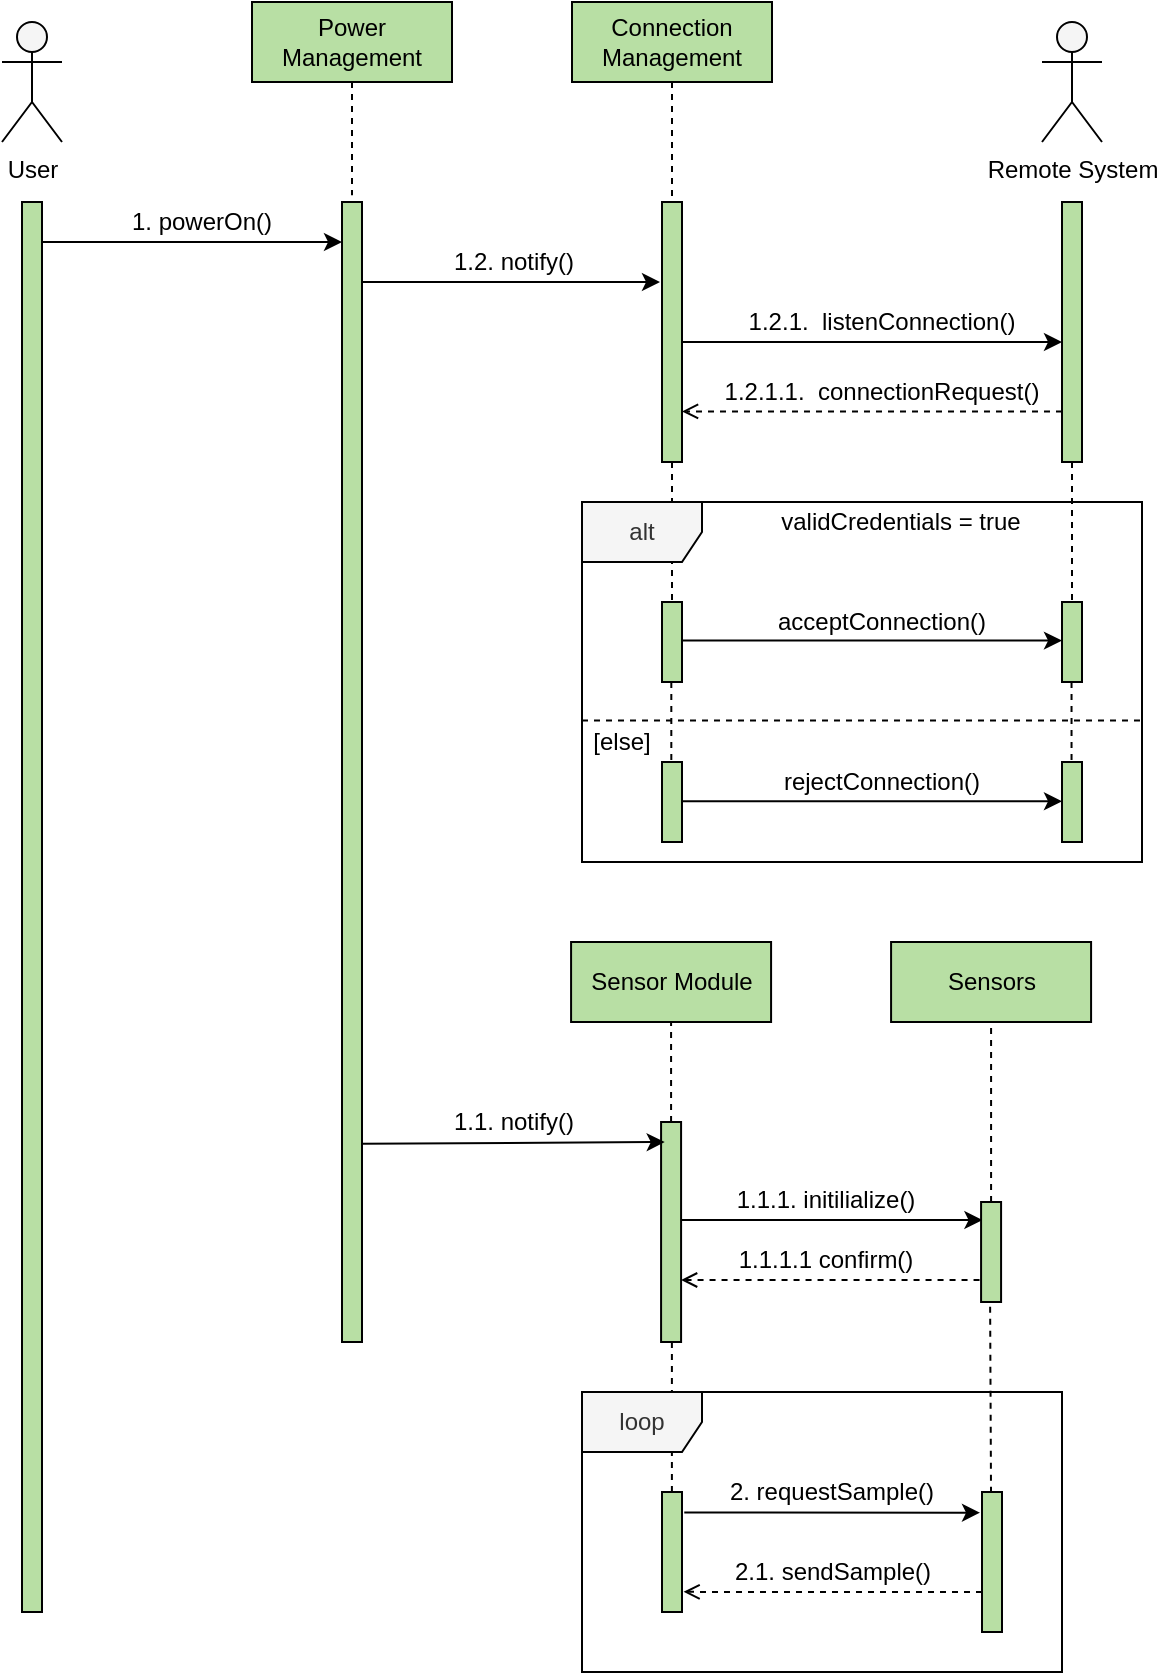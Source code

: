 <mxfile version="13.8.8" type="device" pages="2"><diagram id="kgpKYQtTHZ0yAKxKKP6v" name="1"><mxGraphModel dx="991" dy="767" grid="1" gridSize="10" guides="1" tooltips="1" connect="1" arrows="1" fold="1" page="1" pageScale="1" pageWidth="850" pageHeight="1100" math="0" shadow="0"><root><mxCell id="0"/><mxCell id="1" parent="0"/><mxCell id="dgh72chu5TifOmgAorw7-15" style="rounded=0;orthogonalLoop=1;jettySize=auto;html=1;dashed=1;endArrow=none;endFill=0;" parent="1" source="inBdYmP9mK_ifacvA4f5-33" target="dgh72chu5TifOmgAorw7-14" edge="1"><mxGeometry relative="1" as="geometry"/></mxCell><mxCell id="dgh72chu5TifOmgAorw7-16" style="edgeStyle=none;rounded=0;orthogonalLoop=1;jettySize=auto;html=1;dashed=1;endArrow=none;endFill=0;" parent="1" source="inBdYmP9mK_ifacvA4f5-25" target="dgh72chu5TifOmgAorw7-13" edge="1"><mxGeometry relative="1" as="geometry"/></mxCell><mxCell id="dgh72chu5TifOmgAorw7-10" style="rounded=0;orthogonalLoop=1;jettySize=auto;html=1;endArrow=classic;endFill=1;" parent="1" edge="1"><mxGeometry relative="1" as="geometry"><mxPoint x="660" y="255" as="targetPoint"/><mxPoint x="470" y="255" as="sourcePoint"/></mxGeometry></mxCell><mxCell id="inBdYmP9mK_ifacvA4f5-134" value="alt" style="shape=umlFrame;whiteSpace=wrap;html=1;fillColor=#f5f5f5;fontColor=#333333;" parent="1" vertex="1"><mxGeometry x="420" y="335" width="280" height="180" as="geometry"/></mxCell><mxCell id="inBdYmP9mK_ifacvA4f5-33" value="" style="points=[];perimeter=orthogonalPerimeter;rounded=0;shadow=0;strokeWidth=1;fillColor=#B8DFA4;" parent="1" vertex="1"><mxGeometry x="660" y="185" width="10" height="130" as="geometry"/></mxCell><mxCell id="inBdYmP9mK_ifacvA4f5-25" value="" style="points=[];perimeter=orthogonalPerimeter;rounded=0;shadow=0;strokeWidth=1;fillColor=#B8DFA4;" parent="1" vertex="1"><mxGeometry x="460" y="185" width="10" height="130" as="geometry"/></mxCell><mxCell id="inBdYmP9mK_ifacvA4f5-2" value="" style="points=[];perimeter=orthogonalPerimeter;rounded=0;shadow=0;strokeWidth=1;fillColor=#B8DFA4;" parent="1" vertex="1"><mxGeometry x="140" y="185" width="10" height="705" as="geometry"/></mxCell><mxCell id="inBdYmP9mK_ifacvA4f5-3" value="User" style="shape=umlActor;verticalLabelPosition=bottom;verticalAlign=top;html=1;outlineConnect=0;fillColor=#F5F5F5;" parent="1" vertex="1"><mxGeometry x="130" y="95" width="30" height="60" as="geometry"/></mxCell><mxCell id="inBdYmP9mK_ifacvA4f5-28" style="rounded=0;orthogonalLoop=1;jettySize=auto;html=1;endArrow=classic;endFill=1;" parent="1" edge="1"><mxGeometry relative="1" as="geometry"><mxPoint x="459" y="225" as="targetPoint"/><mxPoint x="310" y="225" as="sourcePoint"/></mxGeometry></mxCell><mxCell id="inBdYmP9mK_ifacvA4f5-4" value="" style="points=[];perimeter=orthogonalPerimeter;rounded=0;shadow=0;strokeWidth=1;fillColor=#B8DFA4;" parent="1" vertex="1"><mxGeometry x="300" y="185" width="10" height="570" as="geometry"/></mxCell><mxCell id="inBdYmP9mK_ifacvA4f5-5" value="" style="endArrow=classic;html=1;" parent="1" source="inBdYmP9mK_ifacvA4f5-2" edge="1"><mxGeometry width="50" height="50" relative="1" as="geometry"><mxPoint x="250" y="255" as="sourcePoint"/><mxPoint x="300" y="205" as="targetPoint"/></mxGeometry></mxCell><mxCell id="inBdYmP9mK_ifacvA4f5-6" value="1. powerOn()" style="text;html=1;strokeColor=none;fillColor=none;align=center;verticalAlign=middle;whiteSpace=wrap;rounded=0;" parent="1" vertex="1"><mxGeometry x="170" y="185" width="120" height="20" as="geometry"/></mxCell><mxCell id="inBdYmP9mK_ifacvA4f5-24" style="edgeStyle=orthogonalEdgeStyle;rounded=0;orthogonalLoop=1;jettySize=auto;html=1;entryX=0.5;entryY=-0.006;entryDx=0;entryDy=0;entryPerimeter=0;dashed=1;endArrow=none;endFill=0;" parent="1" source="inBdYmP9mK_ifacvA4f5-21" target="inBdYmP9mK_ifacvA4f5-4" edge="1"><mxGeometry relative="1" as="geometry"/></mxCell><mxCell id="inBdYmP9mK_ifacvA4f5-21" value="Power Management" style="rounded=0;whiteSpace=wrap;html=1;fillColor=#B8DFA4;" parent="1" vertex="1"><mxGeometry x="255" y="85" width="100" height="40" as="geometry"/></mxCell><mxCell id="inBdYmP9mK_ifacvA4f5-27" style="edgeStyle=orthogonalEdgeStyle;rounded=0;orthogonalLoop=1;jettySize=auto;html=1;entryX=0.5;entryY=0.002;entryDx=0;entryDy=0;entryPerimeter=0;dashed=1;endArrow=none;endFill=0;" parent="1" source="inBdYmP9mK_ifacvA4f5-26" target="inBdYmP9mK_ifacvA4f5-25" edge="1"><mxGeometry relative="1" as="geometry"/></mxCell><mxCell id="inBdYmP9mK_ifacvA4f5-26" value="Connection Management" style="rounded=0;whiteSpace=wrap;html=1;fillColor=#B8DFA4;" parent="1" vertex="1"><mxGeometry x="415" y="85" width="100" height="40" as="geometry"/></mxCell><mxCell id="inBdYmP9mK_ifacvA4f5-29" value="1.2. notify()" style="text;html=1;strokeColor=none;fillColor=none;align=center;verticalAlign=middle;whiteSpace=wrap;rounded=0;" parent="1" vertex="1"><mxGeometry x="316.14" y="205" width="140" height="20" as="geometry"/></mxCell><mxCell id="inBdYmP9mK_ifacvA4f5-34" value="Remote System" style="shape=umlActor;verticalLabelPosition=bottom;verticalAlign=top;html=1;outlineConnect=0;fillColor=#F5F5F5;" parent="1" vertex="1"><mxGeometry x="650" y="95" width="30" height="60" as="geometry"/></mxCell><mxCell id="dgh72chu5TifOmgAorw7-8" style="rounded=0;orthogonalLoop=1;jettySize=auto;html=1;endArrow=open;endFill=0;dashed=1;startArrow=none;startFill=0;" parent="1" edge="1"><mxGeometry relative="1" as="geometry"><mxPoint x="470" y="289.71" as="targetPoint"/><mxPoint x="660" y="289.71" as="sourcePoint"/></mxGeometry></mxCell><mxCell id="dgh72chu5TifOmgAorw7-9" value="1.2.1.1.&amp;nbsp; connectionRequest()" style="text;html=1;strokeColor=none;fillColor=none;align=center;verticalAlign=middle;whiteSpace=wrap;rounded=0;" parent="1" vertex="1"><mxGeometry x="490" y="269.71" width="160" height="20" as="geometry"/></mxCell><mxCell id="dgh72chu5TifOmgAorw7-11" value="1.2.1.&amp;nbsp; listenConnection()" style="text;html=1;strokeColor=none;fillColor=none;align=center;verticalAlign=middle;whiteSpace=wrap;rounded=0;" parent="1" vertex="1"><mxGeometry x="490" y="235.0" width="160" height="20" as="geometry"/></mxCell><mxCell id="dgh72chu5TifOmgAorw7-25" style="edgeStyle=none;rounded=0;orthogonalLoop=1;jettySize=auto;html=1;entryX=0.466;entryY=0.006;entryDx=0;entryDy=0;entryPerimeter=0;dashed=1;endArrow=none;endFill=0;" parent="1" source="dgh72chu5TifOmgAorw7-13" target="dgh72chu5TifOmgAorw7-24" edge="1"><mxGeometry relative="1" as="geometry"/></mxCell><mxCell id="dgh72chu5TifOmgAorw7-13" value="" style="points=[];perimeter=orthogonalPerimeter;rounded=0;shadow=0;strokeWidth=1;fillColor=#B8DFA4;" parent="1" vertex="1"><mxGeometry x="460" y="385" width="10" height="40" as="geometry"/></mxCell><mxCell id="dgh72chu5TifOmgAorw7-26" style="edgeStyle=none;rounded=0;orthogonalLoop=1;jettySize=auto;html=1;entryX=0.477;entryY=-0.002;entryDx=0;entryDy=0;entryPerimeter=0;dashed=1;endArrow=none;endFill=0;" parent="1" source="dgh72chu5TifOmgAorw7-14" target="dgh72chu5TifOmgAorw7-23" edge="1"><mxGeometry relative="1" as="geometry"/></mxCell><mxCell id="dgh72chu5TifOmgAorw7-14" value="" style="points=[];perimeter=orthogonalPerimeter;rounded=0;shadow=0;strokeWidth=1;fillColor=#B8DFA4;" parent="1" vertex="1"><mxGeometry x="660" y="385" width="10" height="40" as="geometry"/></mxCell><mxCell id="dgh72chu5TifOmgAorw7-18" value="validCredentials = true" style="text;html=1;strokeColor=none;fillColor=none;align=center;verticalAlign=middle;whiteSpace=wrap;rounded=0;" parent="1" vertex="1"><mxGeometry x="507.5" y="335" width="142.5" height="20" as="geometry"/></mxCell><mxCell id="dgh72chu5TifOmgAorw7-19" value="acceptConnection()" style="text;html=1;strokeColor=none;fillColor=none;align=center;verticalAlign=middle;whiteSpace=wrap;rounded=0;" parent="1" vertex="1"><mxGeometry x="490" y="385" width="160" height="20" as="geometry"/></mxCell><mxCell id="dgh72chu5TifOmgAorw7-20" style="rounded=0;orthogonalLoop=1;jettySize=auto;html=1;endArrow=classic;endFill=1;" parent="1" edge="1"><mxGeometry relative="1" as="geometry"><mxPoint x="660" y="404.31" as="targetPoint"/><mxPoint x="470" y="404.31" as="sourcePoint"/></mxGeometry></mxCell><mxCell id="dgh72chu5TifOmgAorw7-22" value="" style="endArrow=none;dashed=1;html=1;" parent="1" edge="1"><mxGeometry width="50" height="50" relative="1" as="geometry"><mxPoint x="420" y="444.31" as="sourcePoint"/><mxPoint x="701" y="444.31" as="targetPoint"/></mxGeometry></mxCell><mxCell id="dgh72chu5TifOmgAorw7-23" value="" style="points=[];perimeter=orthogonalPerimeter;rounded=0;shadow=0;strokeWidth=1;fillColor=#B8DFA4;" parent="1" vertex="1"><mxGeometry x="660" y="465" width="10" height="40" as="geometry"/></mxCell><mxCell id="dgh72chu5TifOmgAorw7-24" value="" style="points=[];perimeter=orthogonalPerimeter;rounded=0;shadow=0;strokeWidth=1;fillColor=#B8DFA4;" parent="1" vertex="1"><mxGeometry x="460" y="465" width="10" height="40" as="geometry"/></mxCell><mxCell id="dgh72chu5TifOmgAorw7-27" value="[else]" style="text;html=1;strokeColor=none;fillColor=none;align=center;verticalAlign=middle;whiteSpace=wrap;rounded=0;" parent="1" vertex="1"><mxGeometry x="420" y="445" width="40" height="20" as="geometry"/></mxCell><mxCell id="dgh72chu5TifOmgAorw7-28" value="rejectConnection()" style="text;html=1;strokeColor=none;fillColor=none;align=center;verticalAlign=middle;whiteSpace=wrap;rounded=0;" parent="1" vertex="1"><mxGeometry x="490" y="465" width="160" height="20" as="geometry"/></mxCell><mxCell id="dgh72chu5TifOmgAorw7-29" style="rounded=0;orthogonalLoop=1;jettySize=auto;html=1;endArrow=classic;endFill=1;" parent="1" edge="1"><mxGeometry relative="1" as="geometry"><mxPoint x="660" y="484.66" as="targetPoint"/><mxPoint x="470" y="484.66" as="sourcePoint"/></mxGeometry></mxCell><mxCell id="dgh72chu5TifOmgAorw7-30" style="edgeStyle=none;rounded=0;orthogonalLoop=1;jettySize=auto;html=1;entryX=0.495;entryY=0.022;entryDx=0;entryDy=0;entryPerimeter=0;dashed=1;startArrow=none;startFill=0;endArrow=none;endFill=0;" parent="1" source="dgh72chu5TifOmgAorw7-36" target="dgh72chu5TifOmgAorw7-48" edge="1"><mxGeometry relative="1" as="geometry"/></mxCell><mxCell id="dgh72chu5TifOmgAorw7-31" style="rounded=0;orthogonalLoop=1;jettySize=auto;html=1;dashed=1;endArrow=none;endFill=0;entryX=0.451;entryY=0.977;entryDx=0;entryDy=0;entryPerimeter=0;exitX=0.451;exitY=0.006;exitDx=0;exitDy=0;exitPerimeter=0;" parent="1" source="dgh72chu5TifOmgAorw7-49" target="dgh72chu5TifOmgAorw7-42" edge="1"><mxGeometry relative="1" as="geometry"><mxPoint x="599.54" y="795" as="sourcePoint"/><mxPoint x="628.54" y="736" as="targetPoint"/></mxGeometry></mxCell><mxCell id="dgh72chu5TifOmgAorw7-33" value="loop" style="shape=umlFrame;whiteSpace=wrap;html=1;fillColor=#f5f5f5;fontColor=#333333;" parent="1" vertex="1"><mxGeometry x="420" y="780" width="240" height="140" as="geometry"/></mxCell><mxCell id="dgh72chu5TifOmgAorw7-34" value="Sensor Module" style="rounded=0;whiteSpace=wrap;html=1;fillColor=#B8DFA4;" parent="1" vertex="1"><mxGeometry x="414.54" y="555" width="100" height="40" as="geometry"/></mxCell><mxCell id="dgh72chu5TifOmgAorw7-35" value="" style="endArrow=none;dashed=1;html=1;entryX=0.5;entryY=1;entryDx=0;entryDy=0;" parent="1" source="dgh72chu5TifOmgAorw7-36" target="dgh72chu5TifOmgAorw7-34" edge="1"><mxGeometry width="50" height="50" relative="1" as="geometry"><mxPoint x="464.54" y="825" as="sourcePoint"/><mxPoint x="602.04" y="735" as="targetPoint"/></mxGeometry></mxCell><mxCell id="dgh72chu5TifOmgAorw7-36" value="" style="points=[];perimeter=orthogonalPerimeter;rounded=0;shadow=0;strokeWidth=1;fillColor=#B8DFA4;" parent="1" vertex="1"><mxGeometry x="459.54" y="645" width="10" height="110" as="geometry"/></mxCell><mxCell id="dgh72chu5TifOmgAorw7-37" value="" style="endArrow=classic;html=1;entryX=0.067;entryY=0.154;entryDx=0;entryDy=0;entryPerimeter=0;exitX=0.886;exitY=0.023;exitDx=0;exitDy=0;exitPerimeter=0;" parent="1" edge="1"><mxGeometry width="50" height="50" relative="1" as="geometry"><mxPoint x="309.54" y="655.93" as="sourcePoint"/><mxPoint x="461.35" y="655.02" as="targetPoint"/></mxGeometry></mxCell><mxCell id="dgh72chu5TifOmgAorw7-38" value="1.1. notify()" style="text;html=1;strokeColor=none;fillColor=none;align=center;verticalAlign=middle;whiteSpace=wrap;rounded=0;" parent="1" vertex="1"><mxGeometry x="325.68" y="635" width="120" height="20" as="geometry"/></mxCell><mxCell id="dgh72chu5TifOmgAorw7-39" value="" style="endArrow=classic;html=1;entryX=0.067;entryY=0.462;entryDx=0;entryDy=0;entryPerimeter=0;" parent="1" edge="1"><mxGeometry width="50" height="50" relative="1" as="geometry"><mxPoint x="469.54" y="694.0" as="sourcePoint"/><mxPoint x="620.21" y="694.06" as="targetPoint"/></mxGeometry></mxCell><mxCell id="dgh72chu5TifOmgAorw7-40" value="Sensors" style="rounded=0;whiteSpace=wrap;html=1;fillColor=#B8DFA4;" parent="1" vertex="1"><mxGeometry x="574.54" y="555" width="100" height="40" as="geometry"/></mxCell><mxCell id="dgh72chu5TifOmgAorw7-41" value="" style="endArrow=none;dashed=1;html=1;entryX=0.5;entryY=1;entryDx=0;entryDy=0;" parent="1" source="dgh72chu5TifOmgAorw7-42" target="dgh72chu5TifOmgAorw7-40" edge="1"><mxGeometry width="50" height="50" relative="1" as="geometry"><mxPoint x="624.54" y="825" as="sourcePoint"/><mxPoint x="762.04" y="735" as="targetPoint"/></mxGeometry></mxCell><mxCell id="dgh72chu5TifOmgAorw7-42" value="" style="points=[];perimeter=orthogonalPerimeter;rounded=0;shadow=0;strokeWidth=1;fillColor=#B8DFA4;" parent="1" vertex="1"><mxGeometry x="619.54" y="685" width="10" height="50" as="geometry"/></mxCell><mxCell id="dgh72chu5TifOmgAorw7-43" value="1.1.1. initilialize()" style="text;html=1;strokeColor=none;fillColor=none;align=center;verticalAlign=middle;whiteSpace=wrap;rounded=0;" parent="1" vertex="1"><mxGeometry x="482.04" y="674" width="120" height="20" as="geometry"/></mxCell><mxCell id="dgh72chu5TifOmgAorw7-44" value="" style="endArrow=none;html=1;entryX=0.067;entryY=0.462;entryDx=0;entryDy=0;entryPerimeter=0;dashed=1;endFill=0;startArrow=open;startFill=0;" parent="1" edge="1"><mxGeometry width="50" height="50" relative="1" as="geometry"><mxPoint x="469.54" y="724.0" as="sourcePoint"/><mxPoint x="620.21" y="724.06" as="targetPoint"/></mxGeometry></mxCell><mxCell id="dgh72chu5TifOmgAorw7-45" value="1.1.1.1 confirm()" style="text;html=1;strokeColor=none;fillColor=none;align=center;verticalAlign=middle;whiteSpace=wrap;rounded=0;" parent="1" vertex="1"><mxGeometry x="482.04" y="704" width="120" height="20" as="geometry"/></mxCell><mxCell id="dgh72chu5TifOmgAorw7-48" value="" style="points=[];perimeter=orthogonalPerimeter;rounded=0;shadow=0;strokeWidth=1;fillColor=#B8DFA4;" parent="1" vertex="1"><mxGeometry x="460" y="830" width="10" height="60" as="geometry"/></mxCell><mxCell id="dgh72chu5TifOmgAorw7-49" value="" style="points=[];perimeter=orthogonalPerimeter;rounded=0;shadow=0;strokeWidth=1;fillColor=#B8DFA4;" parent="1" vertex="1"><mxGeometry x="620" y="830" width="10" height="70" as="geometry"/></mxCell><mxCell id="dgh72chu5TifOmgAorw7-50" value="" style="endArrow=classic;html=1;exitX=1.113;exitY=0.171;exitDx=0;exitDy=0;exitPerimeter=0;entryX=-0.1;entryY=0.148;entryDx=0;entryDy=0;entryPerimeter=0;" parent="1" source="dgh72chu5TifOmgAorw7-48" target="dgh72chu5TifOmgAorw7-49" edge="1"><mxGeometry width="50" height="50" relative="1" as="geometry"><mxPoint x="530" y="860" as="sourcePoint"/><mxPoint x="580" y="810" as="targetPoint"/></mxGeometry></mxCell><mxCell id="dgh72chu5TifOmgAorw7-51" value="2. requestSample()" style="text;html=1;strokeColor=none;fillColor=none;align=center;verticalAlign=middle;whiteSpace=wrap;rounded=0;" parent="1" vertex="1"><mxGeometry x="485" y="820" width="120" height="20" as="geometry"/></mxCell><mxCell id="dgh72chu5TifOmgAorw7-52" value="" style="endArrow=open;html=1;entryX=1.077;entryY=0.832;entryDx=0;entryDy=0;entryPerimeter=0;dashed=1;startArrow=none;startFill=0;endFill=0;" parent="1" target="dgh72chu5TifOmgAorw7-48" edge="1"><mxGeometry width="50" height="50" relative="1" as="geometry"><mxPoint x="620" y="880" as="sourcePoint"/><mxPoint x="629" y="850.36" as="targetPoint"/><Array as="points"><mxPoint x="500" y="880"/></Array></mxGeometry></mxCell><mxCell id="dgh72chu5TifOmgAorw7-53" value="2.1. sendSample()" style="text;html=1;strokeColor=none;fillColor=none;align=center;verticalAlign=middle;whiteSpace=wrap;rounded=0;" parent="1" vertex="1"><mxGeometry x="482.5" y="860" width="125" height="20" as="geometry"/></mxCell></root></mxGraphModel></diagram><diagram id="JWBoUL0bmVJoOQ_-0D60" name="2"><mxGraphModel dx="991" dy="767" grid="1" gridSize="10" guides="1" tooltips="1" connect="1" arrows="1" fold="1" page="1" pageScale="1" pageWidth="827" pageHeight="1169" math="0" shadow="0"><root><mxCell id="K2fZUyKmzrHgw1D3t_cC-0"/><mxCell id="K2fZUyKmzrHgw1D3t_cC-1" parent="K2fZUyKmzrHgw1D3t_cC-0"/><mxCell id="F1OBR0klGJYAAZz3z1oj-1" style="edgeStyle=orthogonalEdgeStyle;rounded=0;orthogonalLoop=1;jettySize=auto;html=1;dashed=1;endArrow=none;endFill=0;entryX=0.495;entryY=0.006;entryDx=0;entryDy=0;entryPerimeter=0;" parent="K2fZUyKmzrHgw1D3t_cC-1" target="F1OBR0klGJYAAZz3z1oj-3" edge="1"><mxGeometry relative="1" as="geometry"><mxPoint x="464.86" y="230" as="sourcePoint"/><mxPoint x="465" y="260" as="targetPoint"/></mxGeometry></mxCell><mxCell id="F1OBR0klGJYAAZz3z1oj-4" value="loop" style="shape=umlFrame;whiteSpace=wrap;html=1;fillColor=#f5f5f5;fontColor=#333333;" parent="K2fZUyKmzrHgw1D3t_cC-1" vertex="1"><mxGeometry x="420" y="440" width="220" height="230" as="geometry"/></mxCell><mxCell id="mz-PfpAh6FohMJG1-fVS-12" value="" style="endArrow=classic;html=1;entryX=0;entryY=0.333;entryDx=0;entryDy=0;entryPerimeter=0;exitX=1.115;exitY=0.945;exitDx=0;exitDy=0;exitPerimeter=0;" edge="1" parent="K2fZUyKmzrHgw1D3t_cC-1" source="F1OBR0klGJYAAZz3z1oj-3" target="mz-PfpAh6FohMJG1-fVS-15"><mxGeometry width="50" height="50" relative="1" as="geometry"><mxPoint x="470" y="686" as="sourcePoint"/><mxPoint x="620" y="606" as="targetPoint"/></mxGeometry></mxCell><mxCell id="F1OBR0klGJYAAZz3z1oj-7" value="alt" style="shape=umlFrame;whiteSpace=wrap;html=1;fillColor=#f5f5f5;fontColor=#333333;" parent="K2fZUyKmzrHgw1D3t_cC-1" vertex="1"><mxGeometry x="420" y="250" width="220" height="170" as="geometry"/></mxCell><mxCell id="5XrPF5BGN8B1hs3ehk92-4" value="" style="points=[];perimeter=orthogonalPerimeter;rounded=0;shadow=0;strokeWidth=1;fillColor=#B8DFA4;" parent="K2fZUyKmzrHgw1D3t_cC-1" vertex="1"><mxGeometry x="620" y="476" width="10" height="150" as="geometry"/></mxCell><mxCell id="5XrPF5BGN8B1hs3ehk92-5" value="" style="points=[];perimeter=orthogonalPerimeter;rounded=0;shadow=0;strokeWidth=1;fillColor=#B8DFA4;" parent="K2fZUyKmzrHgw1D3t_cC-1" vertex="1"><mxGeometry x="460" y="180" width="10" height="50" as="geometry"/></mxCell><mxCell id="5XrPF5BGN8B1hs3ehk92-6" value="" style="points=[];perimeter=orthogonalPerimeter;rounded=0;shadow=0;strokeWidth=1;fillColor=#B8DFA4;" parent="K2fZUyKmzrHgw1D3t_cC-1" vertex="1"><mxGeometry x="140" y="180" width="10" height="500" as="geometry"/></mxCell><mxCell id="5XrPF5BGN8B1hs3ehk92-8" style="rounded=0;orthogonalLoop=1;jettySize=auto;html=1;endArrow=classic;endFill=1;" parent="K2fZUyKmzrHgw1D3t_cC-1" edge="1"><mxGeometry relative="1" as="geometry"><mxPoint x="459" y="220" as="targetPoint"/><mxPoint x="310" y="220" as="sourcePoint"/></mxGeometry></mxCell><mxCell id="5XrPF5BGN8B1hs3ehk92-9" value="" style="points=[];perimeter=orthogonalPerimeter;rounded=0;shadow=0;strokeWidth=1;fillColor=#B8DFA4;" parent="K2fZUyKmzrHgw1D3t_cC-1" vertex="1"><mxGeometry x="300" y="180" width="10" height="500" as="geometry"/></mxCell><mxCell id="5XrPF5BGN8B1hs3ehk92-11" value="3. sendCommand()&lt;br&gt;{&amp;lt;ctrlRoutinePeriod &amp;amp; &amp;gt;ctrlRoutinePeriod - x}" style="text;html=1;strokeColor=none;fillColor=none;align=center;verticalAlign=middle;whiteSpace=wrap;rounded=0;" parent="K2fZUyKmzrHgw1D3t_cC-1" vertex="1"><mxGeometry x="160" y="180" width="130" height="20" as="geometry"/></mxCell><mxCell id="5XrPF5BGN8B1hs3ehk92-12" style="edgeStyle=orthogonalEdgeStyle;rounded=0;orthogonalLoop=1;jettySize=auto;html=1;entryX=0.5;entryY=-0.006;entryDx=0;entryDy=0;entryPerimeter=0;dashed=1;endArrow=none;endFill=0;" parent="K2fZUyKmzrHgw1D3t_cC-1" source="5XrPF5BGN8B1hs3ehk92-13" target="5XrPF5BGN8B1hs3ehk92-9" edge="1"><mxGeometry relative="1" as="geometry"/></mxCell><mxCell id="5XrPF5BGN8B1hs3ehk92-13" value="Connection Management" style="rounded=0;whiteSpace=wrap;html=1;fillColor=#B8DFA4;" parent="K2fZUyKmzrHgw1D3t_cC-1" vertex="1"><mxGeometry x="255" y="80" width="100" height="40" as="geometry"/></mxCell><mxCell id="5XrPF5BGN8B1hs3ehk92-14" style="edgeStyle=orthogonalEdgeStyle;rounded=0;orthogonalLoop=1;jettySize=auto;html=1;entryX=0.5;entryY=0.002;entryDx=0;entryDy=0;entryPerimeter=0;dashed=1;endArrow=none;endFill=0;" parent="K2fZUyKmzrHgw1D3t_cC-1" source="5XrPF5BGN8B1hs3ehk92-15" target="5XrPF5BGN8B1hs3ehk92-5" edge="1"><mxGeometry relative="1" as="geometry"/></mxCell><mxCell id="5XrPF5BGN8B1hs3ehk92-15" value="Critic" style="rounded=0;whiteSpace=wrap;html=1;fillColor=#B8DFA4;" parent="K2fZUyKmzrHgw1D3t_cC-1" vertex="1"><mxGeometry x="415" y="80" width="100" height="40" as="geometry"/></mxCell><mxCell id="5XrPF5BGN8B1hs3ehk92-16" value="3.1. sendCommand()" style="text;html=1;strokeColor=none;fillColor=none;align=center;verticalAlign=middle;whiteSpace=wrap;rounded=0;" parent="K2fZUyKmzrHgw1D3t_cC-1" vertex="1"><mxGeometry x="316.14" y="200" width="140" height="20" as="geometry"/></mxCell><mxCell id="5XrPF5BGN8B1hs3ehk92-17" value="Remote System" style="shape=umlActor;verticalLabelPosition=bottom;verticalAlign=top;html=1;outlineConnect=0;fillColor=#F5F5F5;" parent="K2fZUyKmzrHgw1D3t_cC-1" vertex="1"><mxGeometry x="130" y="80" width="30" height="60" as="geometry"/></mxCell><mxCell id="gC5jAhcedZxVOF_0OXRE-1" style="edgeStyle=orthogonalEdgeStyle;rounded=0;orthogonalLoop=1;jettySize=auto;html=1;dashed=1;endArrow=none;endFill=0;" parent="K2fZUyKmzrHgw1D3t_cC-1" source="F1OBR0klGJYAAZz3z1oj-9" target="5XrPF5BGN8B1hs3ehk92-4" edge="1"><mxGeometry relative="1" as="geometry"/></mxCell><mxCell id="gC5jAhcedZxVOF_0OXRE-0" value="Agent" style="rounded=0;whiteSpace=wrap;html=1;fillColor=#B8DFA4;" parent="K2fZUyKmzrHgw1D3t_cC-1" vertex="1"><mxGeometry x="575" y="160" width="100" height="40" as="geometry"/></mxCell><mxCell id="F1OBR0klGJYAAZz3z1oj-3" value="" style="points=[];perimeter=orthogonalPerimeter;rounded=0;shadow=0;strokeWidth=1;fillColor=#B8DFA4;" parent="K2fZUyKmzrHgw1D3t_cC-1" vertex="1"><mxGeometry x="460" y="476" width="10" height="180" as="geometry"/></mxCell><mxCell id="F1OBR0klGJYAAZz3z1oj-5" value="" style="endArrow=classic;html=1;" parent="K2fZUyKmzrHgw1D3t_cC-1" edge="1"><mxGeometry width="50" height="50" relative="1" as="geometry"><mxPoint x="470" y="496" as="sourcePoint"/><mxPoint x="620" y="496" as="targetPoint"/></mxGeometry></mxCell><mxCell id="F1OBR0klGJYAAZz3z1oj-6" value="4. calculateTargetVal()" style="text;html=1;strokeColor=none;fillColor=none;align=center;verticalAlign=middle;whiteSpace=wrap;rounded=0;" parent="K2fZUyKmzrHgw1D3t_cC-1" vertex="1"><mxGeometry x="477" y="476" width="130" height="20" as="geometry"/></mxCell><mxCell id="F1OBR0klGJYAAZz3z1oj-8" value="" style="points=[];perimeter=orthogonalPerimeter;rounded=0;shadow=0;strokeWidth=1;fillColor=#B8DFA4;" parent="K2fZUyKmzrHgw1D3t_cC-1" vertex="1"><mxGeometry x="460" y="300" width="10" height="30" as="geometry"/></mxCell><mxCell id="F1OBR0klGJYAAZz3z1oj-9" value="" style="points=[];perimeter=orthogonalPerimeter;rounded=0;shadow=0;strokeWidth=1;fillColor=#B8DFA4;" parent="K2fZUyKmzrHgw1D3t_cC-1" vertex="1"><mxGeometry x="620" y="300" width="10" height="30" as="geometry"/></mxCell><mxCell id="F1OBR0klGJYAAZz3z1oj-10" style="edgeStyle=orthogonalEdgeStyle;rounded=0;orthogonalLoop=1;jettySize=auto;html=1;dashed=1;endArrow=none;endFill=0;" parent="K2fZUyKmzrHgw1D3t_cC-1" source="gC5jAhcedZxVOF_0OXRE-0" target="F1OBR0klGJYAAZz3z1oj-9" edge="1"><mxGeometry relative="1" as="geometry"><mxPoint x="625" y="200" as="sourcePoint"/><mxPoint x="625" y="475.0" as="targetPoint"/></mxGeometry></mxCell><mxCell id="F1OBR0klGJYAAZz3z1oj-11" value="commandAvailable = true?" style="text;html=1;strokeColor=none;fillColor=none;align=center;verticalAlign=middle;whiteSpace=wrap;rounded=0;" parent="K2fZUyKmzrHgw1D3t_cC-1" vertex="1"><mxGeometry x="480" y="260" width="110" height="20" as="geometry"/></mxCell><mxCell id="ztBGhyVtCQYsTUwvLz7i-0" value="" style="endArrow=none;dashed=1;html=1;" parent="K2fZUyKmzrHgw1D3t_cC-1" edge="1"><mxGeometry width="50" height="50" relative="1" as="geometry"><mxPoint x="420" y="350" as="sourcePoint"/><mxPoint x="640" y="350" as="targetPoint"/></mxGeometry></mxCell><mxCell id="ztBGhyVtCQYsTUwvLz7i-3" value="" style="endArrow=classic;html=1;entryX=0.034;entryY=0.487;entryDx=0;entryDy=0;entryPerimeter=0;" parent="K2fZUyKmzrHgw1D3t_cC-1" target="F1OBR0klGJYAAZz3z1oj-9" edge="1"><mxGeometry width="50" height="50" relative="1" as="geometry"><mxPoint x="470" y="314.66" as="sourcePoint"/><mxPoint x="600" y="314.66" as="targetPoint"/></mxGeometry></mxCell><mxCell id="ztBGhyVtCQYsTUwvLz7i-4" value="addCommandToSS()" style="text;html=1;strokeColor=none;fillColor=none;align=center;verticalAlign=middle;whiteSpace=wrap;rounded=0;" parent="K2fZUyKmzrHgw1D3t_cC-1" vertex="1"><mxGeometry x="472" y="294" width="140" height="20" as="geometry"/></mxCell><mxCell id="mz-PfpAh6FohMJG1-fVS-1" value="" style="points=[];perimeter=orthogonalPerimeter;rounded=0;shadow=0;strokeWidth=1;fillColor=#B8DFA4;" vertex="1" parent="K2fZUyKmzrHgw1D3t_cC-1"><mxGeometry x="460" y="370" width="10" height="30" as="geometry"/></mxCell><mxCell id="mz-PfpAh6FohMJG1-fVS-2" value="" style="points=[];perimeter=orthogonalPerimeter;rounded=0;shadow=0;strokeWidth=1;fillColor=#B8DFA4;" vertex="1" parent="K2fZUyKmzrHgw1D3t_cC-1"><mxGeometry x="620" y="370" width="10" height="30" as="geometry"/></mxCell><mxCell id="mz-PfpAh6FohMJG1-fVS-3" value="" style="endArrow=classic;html=1;entryX=0.034;entryY=0.487;entryDx=0;entryDy=0;entryPerimeter=0;" edge="1" target="mz-PfpAh6FohMJG1-fVS-2" parent="K2fZUyKmzrHgw1D3t_cC-1"><mxGeometry width="50" height="50" relative="1" as="geometry"><mxPoint x="470" y="384.66" as="sourcePoint"/><mxPoint x="600" y="384.66" as="targetPoint"/></mxGeometry></mxCell><mxCell id="mz-PfpAh6FohMJG1-fVS-4" value="repeatCommand()" style="text;html=1;strokeColor=none;fillColor=none;align=center;verticalAlign=middle;whiteSpace=wrap;rounded=0;" vertex="1" parent="K2fZUyKmzrHgw1D3t_cC-1"><mxGeometry x="472" y="364" width="140" height="20" as="geometry"/></mxCell><mxCell id="mz-PfpAh6FohMJG1-fVS-7" value="" style="endArrow=open;html=1;dashed=1;endFill=0;" edge="1" parent="K2fZUyKmzrHgw1D3t_cC-1"><mxGeometry width="50" height="50" relative="1" as="geometry"><mxPoint x="620" y="526" as="sourcePoint"/><mxPoint x="470" y="526" as="targetPoint"/></mxGeometry></mxCell><mxCell id="mz-PfpAh6FohMJG1-fVS-8" value="4.1. targetValue" style="text;html=1;strokeColor=none;fillColor=none;align=center;verticalAlign=middle;whiteSpace=wrap;rounded=0;" vertex="1" parent="K2fZUyKmzrHgw1D3t_cC-1"><mxGeometry x="483" y="506" width="130" height="20" as="geometry"/></mxCell><mxCell id="mz-PfpAh6FohMJG1-fVS-9" value="" style="endArrow=classic;html=1;" edge="1" parent="K2fZUyKmzrHgw1D3t_cC-1"><mxGeometry width="50" height="50" relative="1" as="geometry"><mxPoint x="470" y="566" as="sourcePoint"/><mxPoint x="620" y="566" as="targetPoint"/></mxGeometry></mxCell><mxCell id="mz-PfpAh6FohMJG1-fVS-10" value="4.1.1. reward()" style="text;html=1;strokeColor=none;fillColor=none;align=center;verticalAlign=middle;whiteSpace=wrap;rounded=0;" vertex="1" parent="K2fZUyKmzrHgw1D3t_cC-1"><mxGeometry x="477" y="545" width="130" height="20" as="geometry"/></mxCell><mxCell id="mz-PfpAh6FohMJG1-fVS-14" style="edgeStyle=orthogonalEdgeStyle;rounded=0;orthogonalLoop=1;jettySize=auto;html=1;dashed=1;endArrow=none;endFill=0;entryX=0.48;entryY=0.017;entryDx=0;entryDy=0;entryPerimeter=0;" edge="1" parent="K2fZUyKmzrHgw1D3t_cC-1" source="mz-PfpAh6FohMJG1-fVS-11" target="mz-PfpAh6FohMJG1-fVS-15"><mxGeometry relative="1" as="geometry"><mxPoint x="725" y="606" as="targetPoint"/></mxGeometry></mxCell><mxCell id="mz-PfpAh6FohMJG1-fVS-11" value="Actuator Module" style="rounded=0;whiteSpace=wrap;html=1;fillColor=#B8DFA4;" vertex="1" parent="K2fZUyKmzrHgw1D3t_cC-1"><mxGeometry x="675" y="551" width="100" height="40" as="geometry"/></mxCell><mxCell id="mz-PfpAh6FohMJG1-fVS-13" value="4.1.2. outputTargetValue()" style="text;html=1;strokeColor=none;fillColor=none;align=center;verticalAlign=middle;whiteSpace=wrap;rounded=0;" vertex="1" parent="K2fZUyKmzrHgw1D3t_cC-1"><mxGeometry x="480" y="626" width="140" height="20" as="geometry"/></mxCell><mxCell id="mz-PfpAh6FohMJG1-fVS-15" value="" style="points=[];perimeter=orthogonalPerimeter;rounded=0;shadow=0;strokeWidth=1;fillColor=#B8DFA4;" vertex="1" parent="K2fZUyKmzrHgw1D3t_cC-1"><mxGeometry x="720" y="636" width="10" height="30" as="geometry"/></mxCell><mxCell id="mz-PfpAh6FohMJG1-fVS-16" value="" style="endArrow=classic;html=1;exitX=-0.082;exitY=0.736;exitDx=0;exitDy=0;exitPerimeter=0;entryX=0.009;entryY=0.879;entryDx=0;entryDy=0;entryPerimeter=0;rounded=0;" edge="1" parent="K2fZUyKmzrHgw1D3t_cC-1" source="5XrPF5BGN8B1hs3ehk92-4" target="5XrPF5BGN8B1hs3ehk92-4"><mxGeometry width="50" height="50" relative="1" as="geometry"><mxPoint x="482" y="610.83" as="sourcePoint"/><mxPoint x="632" y="610.83" as="targetPoint"/><Array as="points"><mxPoint x="600" y="586"/><mxPoint x="600" y="608"/></Array></mxGeometry></mxCell><mxCell id="mz-PfpAh6FohMJG1-fVS-17" value="4.1.1.2. updatePolicy()" style="text;html=1;strokeColor=none;fillColor=none;align=center;verticalAlign=middle;whiteSpace=wrap;rounded=0;" vertex="1" parent="K2fZUyKmzrHgw1D3t_cC-1"><mxGeometry x="510" y="586" width="100" height="20" as="geometry"/></mxCell><mxCell id="9HLGJHiZQPvTo0wyYhSn-1" value="" style="endArrow=classic;html=1;endFill=1;startArrow=none;startFill=0;entryX=0.022;entryY=0.079;entryDx=0;entryDy=0;entryPerimeter=0;exitX=1.163;exitY=0.056;exitDx=0;exitDy=0;exitPerimeter=0;" edge="1" parent="K2fZUyKmzrHgw1D3t_cC-1" source="5XrPF5BGN8B1hs3ehk92-6" target="5XrPF5BGN8B1hs3ehk92-9"><mxGeometry width="50" height="50" relative="1" as="geometry"><mxPoint x="150" y="200" as="sourcePoint"/><mxPoint x="269" y="210" as="targetPoint"/></mxGeometry></mxCell></root></mxGraphModel></diagram></mxfile>